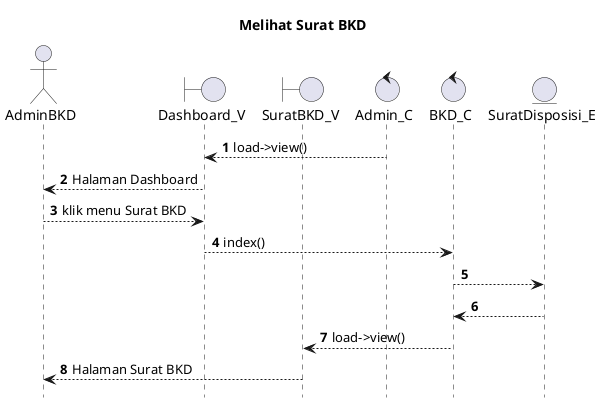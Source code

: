 @startuml

autonumber
hide footbox
title Melihat Surat BKD 

Actor AdminBKD
boundary Dashboard_V
boundary SuratBKD_V
control Admin_C
control BKD_C
Entity SuratDisposisi_E

Admin_C --> Dashboard_V: load->view()
Dashboard_V --> AdminBKD: Halaman Dashboard
AdminBKD --> Dashboard_V: klik menu Surat BKD 
Dashboard_V --> BKD_C: index()
BKD_C --> SuratDisposisi_E:
    
    SuratDisposisi_E --> BKD_C:
    BKD_C --> SuratBKD_V: load->view()
    SuratBKD_V --> AdminBKD: Halaman Surat BKD 

@enduml